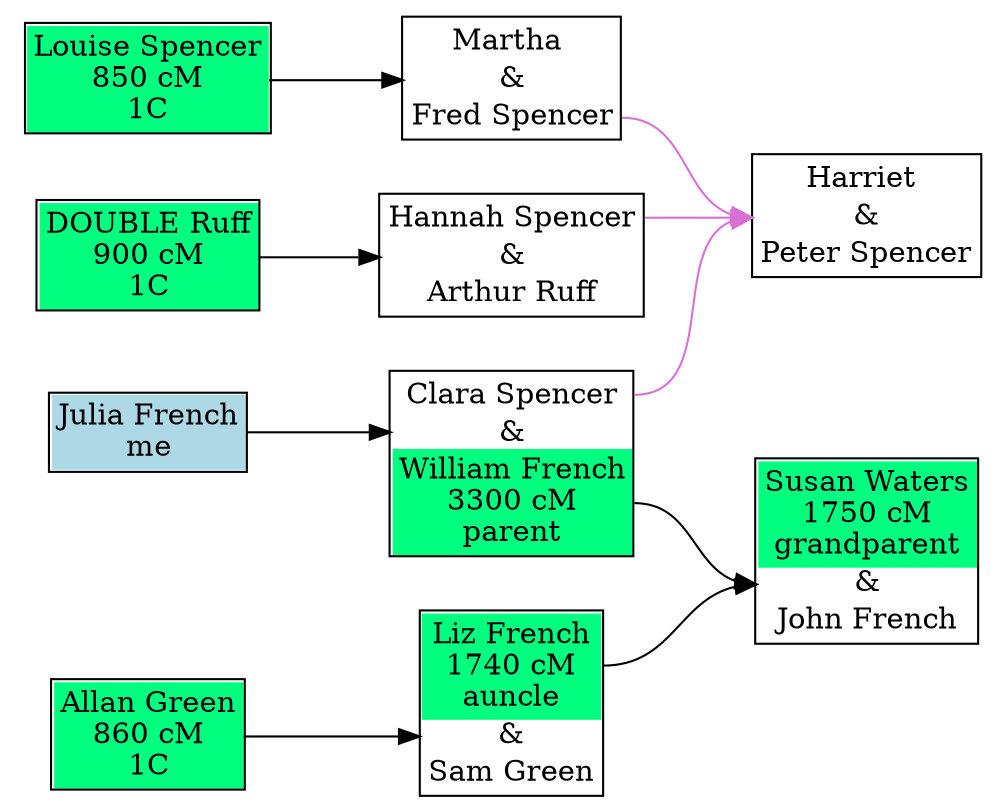 digraph family {
node [shape=plaintext];
rankdir=LR;
f2 [label=<
<table cellpadding="3" border="1" cellspacing="0" cellborder="0">
<tr><td port="w" bgcolor="springgreen">Susan Waters<br/>1750 cM<br/>grandparent</td></tr>
<tr><td port="u" cellpadding="0" cellspacing="0">&amp;</td></tr>
<tr><td port="h">John French</td></tr>
</table>>];
f3 [label=<
<table cellpadding="3" border="1" cellspacing="0" cellborder="0">
<tr><td port="w">Clara Spencer</td></tr>
<tr><td port="u" cellpadding="0" cellspacing="0">&amp;</td></tr>
<tr><td port="h" bgcolor="springgreen">William French<br/>3300 cM<br/>parent</td></tr>
</table>>];
f4 [label=<
<table cellpadding="3" border="1" cellspacing="0" cellborder="0">
<tr><td port="w" bgcolor="springgreen">Liz French<br/>1740 cM<br/>auncle</td></tr>
<tr><td port="u" cellpadding="0" cellspacing="0">&amp;</td></tr>
<tr><td port="h">Sam Green</td></tr>
</table>>];
f6 [label=<
<table cellpadding="3" border="1" cellspacing="0" cellborder="0">
<tr><td port="w">Harriet </td></tr>
<tr><td port="u" cellpadding="0" cellspacing="0">&amp;</td></tr>
<tr><td port="h">Peter Spencer</td></tr>
</table>>];
f7 [label=<
<table cellpadding="3" border="1" cellspacing="0" cellborder="0">
<tr><td port="w">Martha </td></tr>
<tr><td port="u" cellpadding="0" cellspacing="0">&amp;</td></tr>
<tr><td port="h">Fred Spencer</td></tr>
</table>>];
f8 [label=<
<table cellpadding="3" border="1" cellspacing="0" cellborder="0">
<tr><td port="w">Hannah Spencer</td></tr>
<tr><td port="u" cellpadding="0" cellspacing="0">&amp;</td></tr>
<tr><td port="h">Arthur Ruff</td></tr>
</table>>];
i18 [label=<
<table cellpadding="3" border="1" cellspacing="0" cellborder="0">
<tr><td port="i" bgcolor="springgreen">Louise Spencer<br/>850 cM<br/>1C</td></tr>
</table>>];
i19 [label=<
<table cellpadding="3" border="1" cellspacing="0" cellborder="0">
<tr><td port="i" bgcolor="springgreen">DOUBLE Ruff<br/>900 cM<br/>1C</td></tr>
</table>>];
i10 [label=<
<table cellpadding="3" border="1" cellspacing="0" cellborder="0">
<tr><td port="i" bgcolor="springgreen">Allan Green<br/>860 cM<br/>1C</td></tr>
</table>>];
i7 [label=<
<table cellpadding="3" border="1" cellspacing="0" cellborder="0">
<tr><td port="i" bgcolor="lightblue">Julia French<br/>me</td></tr>
</table>>];
f3:h -> f2:u;
f4:w -> f2:u;
i18:i -> f7:u;
i10:i -> f4:u;
f3:w -> f6:u [color=orchid];
f8:w -> f6:u [color=orchid];
f7:h -> f6:u [color=orchid];
i19:i -> f8:u;
i7:i -> f3:u;
}
